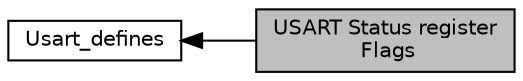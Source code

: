digraph "USART Status register Flags"
{
  edge [fontname="Helvetica",fontsize="10",labelfontname="Helvetica",labelfontsize="10"];
  node [fontname="Helvetica",fontsize="10",shape=record];
  rankdir=LR;
  Node0 [label="USART Status register\l Flags",height=0.2,width=0.4,color="black", fillcolor="grey75", style="filled", fontcolor="black"];
  Node1 [label="Usart_defines",height=0.2,width=0.4,color="black", fillcolor="white", style="filled",URL="$group__usart__defines.html"];
  Node1->Node0 [shape=plaintext, dir="back", style="solid"];
}

